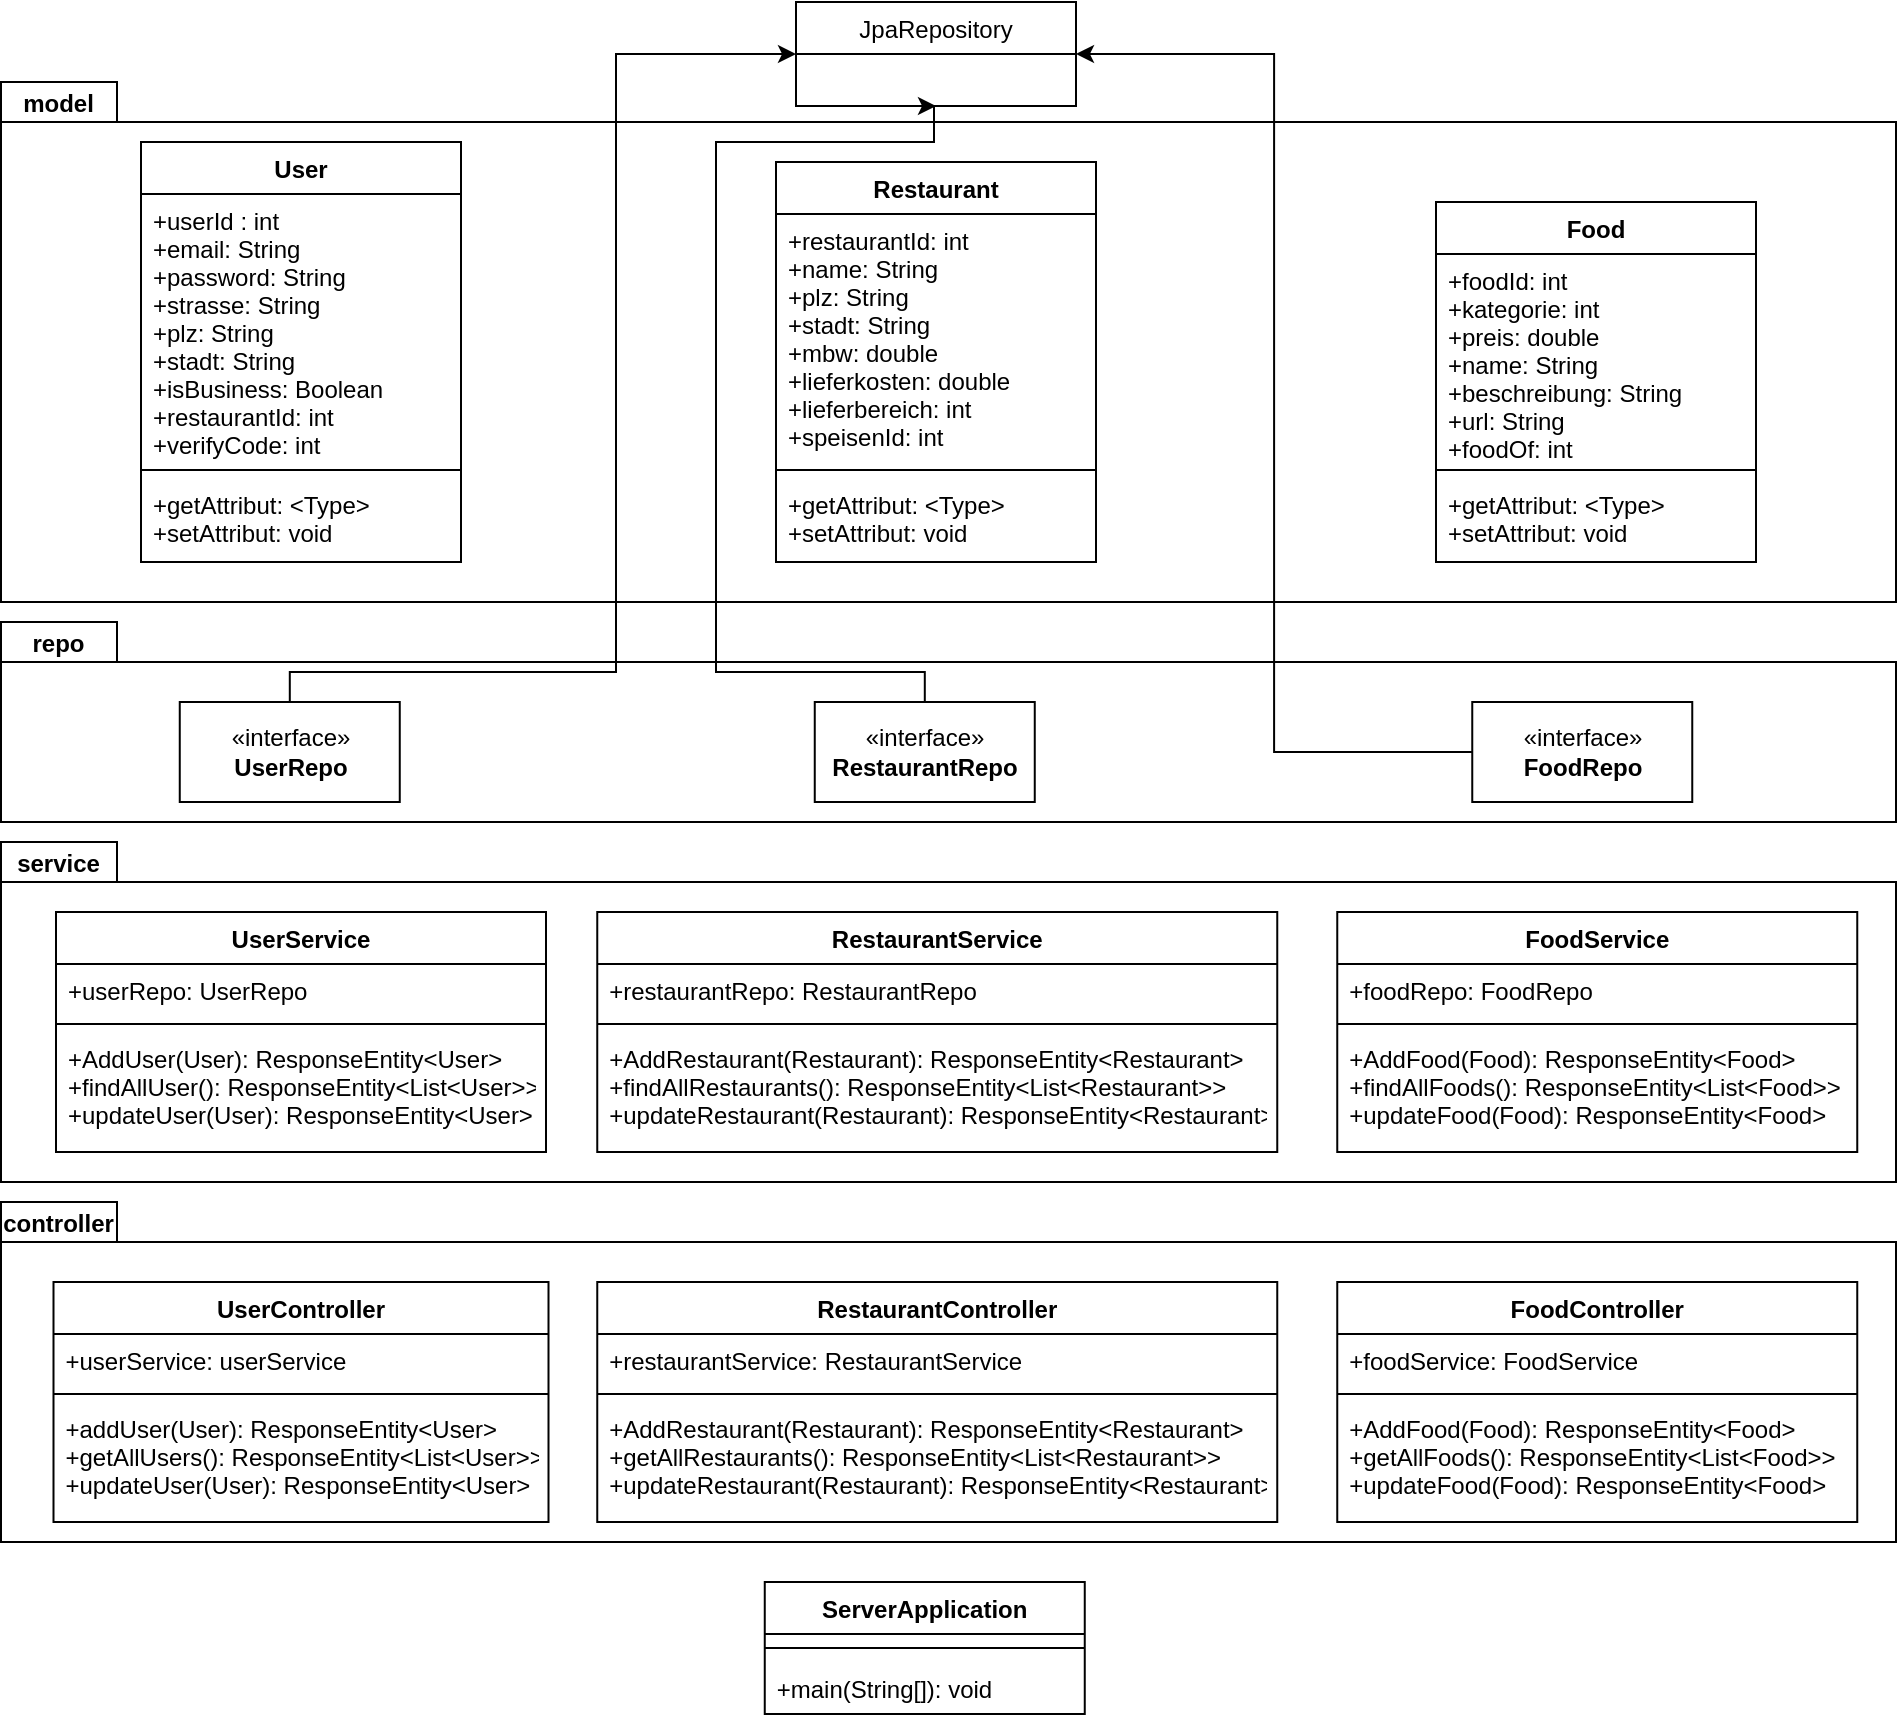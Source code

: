 <mxfile version="15.5.9" type="device"><diagram id="yAbwxyWx6tMUbFB4MgU-" name="Page-1"><mxGraphModel dx="1422" dy="752" grid="1" gridSize="10" guides="1" tooltips="1" connect="1" arrows="1" fold="1" page="1" pageScale="1" pageWidth="827" pageHeight="1169" math="0" shadow="0"><root><mxCell id="0"/><mxCell id="1" parent="0"/><mxCell id="W-y_C7XGBoGsii3wd453-127" value="" style="shape=folder;fontStyle=1;spacingTop=10;tabWidth=58;tabHeight=20;tabPosition=left;html=1;" vertex="1" parent="1"><mxGeometry x="12.5" y="610" width="947.5" height="170" as="geometry"/></mxCell><mxCell id="W-y_C7XGBoGsii3wd453-124" value="" style="shape=folder;fontStyle=1;spacingTop=10;tabWidth=58;tabHeight=20;tabPosition=left;html=1;" vertex="1" parent="1"><mxGeometry x="12.5" y="430" width="947.5" height="170" as="geometry"/></mxCell><mxCell id="W-y_C7XGBoGsii3wd453-97" value="" style="shape=folder;fontStyle=1;spacingTop=10;tabWidth=58;tabHeight=20;tabPosition=left;html=1;" vertex="1" parent="1"><mxGeometry x="12.5" y="320" width="947.5" height="100" as="geometry"/></mxCell><mxCell id="W-y_C7XGBoGsii3wd453-94" value="" style="shape=folder;fontStyle=1;spacingTop=10;tabWidth=58;tabHeight=20;tabPosition=left;html=1;" vertex="1" parent="1"><mxGeometry x="12.5" y="50" width="947.5" height="260" as="geometry"/></mxCell><mxCell id="W-y_C7XGBoGsii3wd453-27" value="User" style="swimlane;fontStyle=1;align=center;verticalAlign=top;childLayout=stackLayout;horizontal=1;startSize=26;horizontalStack=0;resizeParent=1;resizeParentMax=0;resizeLast=0;collapsible=1;marginBottom=0;" vertex="1" parent="1"><mxGeometry x="82.5" y="80" width="160" height="210" as="geometry"/></mxCell><mxCell id="W-y_C7XGBoGsii3wd453-28" value="+userId : int&#xA;+email: String&#xA;+password: String&#xA;+strasse: String&#xA;+plz: String&#xA;+stadt: String&#xA;+isBusiness: Boolean&#xA;+restaurantId: int&#xA;+verifyCode: int&#xA;" style="text;strokeColor=none;fillColor=none;align=left;verticalAlign=top;spacingLeft=4;spacingRight=4;overflow=hidden;rotatable=0;points=[[0,0.5],[1,0.5]];portConstraint=eastwest;" vertex="1" parent="W-y_C7XGBoGsii3wd453-27"><mxGeometry y="26" width="160" height="134" as="geometry"/></mxCell><mxCell id="W-y_C7XGBoGsii3wd453-29" value="" style="line;strokeWidth=1;fillColor=none;align=left;verticalAlign=middle;spacingTop=-1;spacingLeft=3;spacingRight=3;rotatable=0;labelPosition=right;points=[];portConstraint=eastwest;" vertex="1" parent="W-y_C7XGBoGsii3wd453-27"><mxGeometry y="160" width="160" height="8" as="geometry"/></mxCell><mxCell id="W-y_C7XGBoGsii3wd453-30" value="+getAttribut: &lt;Type&gt;&#xA;+setAttribut: void&#xA;" style="text;strokeColor=none;fillColor=none;align=left;verticalAlign=top;spacingLeft=4;spacingRight=4;overflow=hidden;rotatable=0;points=[[0,0.5],[1,0.5]];portConstraint=eastwest;" vertex="1" parent="W-y_C7XGBoGsii3wd453-27"><mxGeometry y="168" width="160" height="42" as="geometry"/></mxCell><mxCell id="W-y_C7XGBoGsii3wd453-31" value="Restaurant" style="swimlane;fontStyle=1;align=center;verticalAlign=top;childLayout=stackLayout;horizontal=1;startSize=26;horizontalStack=0;resizeParent=1;resizeParentMax=0;resizeLast=0;collapsible=1;marginBottom=0;" vertex="1" parent="1"><mxGeometry x="400" y="90" width="160" height="200" as="geometry"/></mxCell><mxCell id="W-y_C7XGBoGsii3wd453-32" value="+restaurantId: int&#xA;+name: String&#xA;+plz: String&#xA;+stadt: String&#xA;+mbw: double&#xA;+lieferkosten: double&#xA;+lieferbereich: int&#xA;+speisenId: int&#xA;" style="text;strokeColor=none;fillColor=none;align=left;verticalAlign=top;spacingLeft=4;spacingRight=4;overflow=hidden;rotatable=0;points=[[0,0.5],[1,0.5]];portConstraint=eastwest;" vertex="1" parent="W-y_C7XGBoGsii3wd453-31"><mxGeometry y="26" width="160" height="124" as="geometry"/></mxCell><mxCell id="W-y_C7XGBoGsii3wd453-33" value="" style="line;strokeWidth=1;fillColor=none;align=left;verticalAlign=middle;spacingTop=-1;spacingLeft=3;spacingRight=3;rotatable=0;labelPosition=right;points=[];portConstraint=eastwest;" vertex="1" parent="W-y_C7XGBoGsii3wd453-31"><mxGeometry y="150" width="160" height="8" as="geometry"/></mxCell><mxCell id="W-y_C7XGBoGsii3wd453-34" value="+getAttribut: &lt;Type&gt;&#xA;+setAttribut: void&#xA;" style="text;strokeColor=none;fillColor=none;align=left;verticalAlign=top;spacingLeft=4;spacingRight=4;overflow=hidden;rotatable=0;points=[[0,0.5],[1,0.5]];portConstraint=eastwest;" vertex="1" parent="W-y_C7XGBoGsii3wd453-31"><mxGeometry y="158" width="160" height="42" as="geometry"/></mxCell><mxCell id="W-y_C7XGBoGsii3wd453-35" value="Food" style="swimlane;fontStyle=1;align=center;verticalAlign=top;childLayout=stackLayout;horizontal=1;startSize=26;horizontalStack=0;resizeParent=1;resizeParentMax=0;resizeLast=0;collapsible=1;marginBottom=0;" vertex="1" parent="1"><mxGeometry x="730" y="110" width="160" height="180" as="geometry"/></mxCell><mxCell id="W-y_C7XGBoGsii3wd453-36" value="+foodId: int&#xA;+kategorie: int&#xA;+preis: double&#xA;+name: String&#xA;+beschreibung: String&#xA;+url: String&#xA;+foodOf: int&#xA;" style="text;strokeColor=none;fillColor=none;align=left;verticalAlign=top;spacingLeft=4;spacingRight=4;overflow=hidden;rotatable=0;points=[[0,0.5],[1,0.5]];portConstraint=eastwest;" vertex="1" parent="W-y_C7XGBoGsii3wd453-35"><mxGeometry y="26" width="160" height="104" as="geometry"/></mxCell><mxCell id="W-y_C7XGBoGsii3wd453-37" value="" style="line;strokeWidth=1;fillColor=none;align=left;verticalAlign=middle;spacingTop=-1;spacingLeft=3;spacingRight=3;rotatable=0;labelPosition=right;points=[];portConstraint=eastwest;" vertex="1" parent="W-y_C7XGBoGsii3wd453-35"><mxGeometry y="130" width="160" height="8" as="geometry"/></mxCell><mxCell id="W-y_C7XGBoGsii3wd453-38" value="+getAttribut: &lt;Type&gt;&#xA;+setAttribut: void&#xA;&#xA;&#xA;" style="text;strokeColor=none;fillColor=none;align=left;verticalAlign=top;spacingLeft=4;spacingRight=4;overflow=hidden;rotatable=0;points=[[0,0.5],[1,0.5]];portConstraint=eastwest;" vertex="1" parent="W-y_C7XGBoGsii3wd453-35"><mxGeometry y="138" width="160" height="42" as="geometry"/></mxCell><mxCell id="W-y_C7XGBoGsii3wd453-39" value="RestaurantService" style="swimlane;fontStyle=1;align=center;verticalAlign=top;childLayout=stackLayout;horizontal=1;startSize=26;horizontalStack=0;resizeParent=1;resizeParentMax=0;resizeLast=0;collapsible=1;marginBottom=0;" vertex="1" parent="1"><mxGeometry x="310.63" y="465" width="340" height="120" as="geometry"/></mxCell><mxCell id="W-y_C7XGBoGsii3wd453-40" value="+restaurantRepo: RestaurantRepo" style="text;strokeColor=none;fillColor=none;align=left;verticalAlign=top;spacingLeft=4;spacingRight=4;overflow=hidden;rotatable=0;points=[[0,0.5],[1,0.5]];portConstraint=eastwest;" vertex="1" parent="W-y_C7XGBoGsii3wd453-39"><mxGeometry y="26" width="340" height="26" as="geometry"/></mxCell><mxCell id="W-y_C7XGBoGsii3wd453-41" value="" style="line;strokeWidth=1;fillColor=none;align=left;verticalAlign=middle;spacingTop=-1;spacingLeft=3;spacingRight=3;rotatable=0;labelPosition=right;points=[];portConstraint=eastwest;" vertex="1" parent="W-y_C7XGBoGsii3wd453-39"><mxGeometry y="52" width="340" height="8" as="geometry"/></mxCell><mxCell id="W-y_C7XGBoGsii3wd453-42" value="+AddRestaurant(Restaurant): ResponseEntity&lt;Restaurant&gt;&#xA;+findAllRestaurants(): ResponseEntity&lt;List&lt;Restaurant&gt;&gt;&#xA;+updateRestaurant(Restaurant): ResponseEntity&lt;Restaurant&gt;&#xA;" style="text;strokeColor=none;fillColor=none;align=left;verticalAlign=top;spacingLeft=4;spacingRight=4;overflow=hidden;rotatable=0;points=[[0,0.5],[1,0.5]];portConstraint=eastwest;" vertex="1" parent="W-y_C7XGBoGsii3wd453-39"><mxGeometry y="60" width="340" height="60" as="geometry"/></mxCell><mxCell id="W-y_C7XGBoGsii3wd453-43" value="UserService" style="swimlane;fontStyle=1;align=center;verticalAlign=top;childLayout=stackLayout;horizontal=1;startSize=26;horizontalStack=0;resizeParent=1;resizeParentMax=0;resizeLast=0;collapsible=1;marginBottom=0;" vertex="1" parent="1"><mxGeometry x="40" y="465" width="245" height="120" as="geometry"/></mxCell><mxCell id="W-y_C7XGBoGsii3wd453-44" value="+userRepo: UserRepo" style="text;strokeColor=none;fillColor=none;align=left;verticalAlign=top;spacingLeft=4;spacingRight=4;overflow=hidden;rotatable=0;points=[[0,0.5],[1,0.5]];portConstraint=eastwest;" vertex="1" parent="W-y_C7XGBoGsii3wd453-43"><mxGeometry y="26" width="245" height="26" as="geometry"/></mxCell><mxCell id="W-y_C7XGBoGsii3wd453-45" value="" style="line;strokeWidth=1;fillColor=none;align=left;verticalAlign=middle;spacingTop=-1;spacingLeft=3;spacingRight=3;rotatable=0;labelPosition=right;points=[];portConstraint=eastwest;" vertex="1" parent="W-y_C7XGBoGsii3wd453-43"><mxGeometry y="52" width="245" height="8" as="geometry"/></mxCell><mxCell id="W-y_C7XGBoGsii3wd453-46" value="+AddUser(User): ResponseEntity&lt;User&gt;&#xA;+findAllUser(): ResponseEntity&lt;List&lt;User&gt;&gt;&#xA;+updateUser(User): ResponseEntity&lt;User&gt;&#xA;" style="text;strokeColor=none;fillColor=none;align=left;verticalAlign=top;spacingLeft=4;spacingRight=4;overflow=hidden;rotatable=0;points=[[0,0.5],[1,0.5]];portConstraint=eastwest;" vertex="1" parent="W-y_C7XGBoGsii3wd453-43"><mxGeometry y="60" width="245" height="60" as="geometry"/></mxCell><mxCell id="W-y_C7XGBoGsii3wd453-47" value="FoodService" style="swimlane;fontStyle=1;align=center;verticalAlign=top;childLayout=stackLayout;horizontal=1;startSize=26;horizontalStack=0;resizeParent=1;resizeParentMax=0;resizeLast=0;collapsible=1;marginBottom=0;" vertex="1" parent="1"><mxGeometry x="680.63" y="465" width="260" height="120" as="geometry"/></mxCell><mxCell id="W-y_C7XGBoGsii3wd453-48" value="+foodRepo: FoodRepo" style="text;strokeColor=none;fillColor=none;align=left;verticalAlign=top;spacingLeft=4;spacingRight=4;overflow=hidden;rotatable=0;points=[[0,0.5],[1,0.5]];portConstraint=eastwest;" vertex="1" parent="W-y_C7XGBoGsii3wd453-47"><mxGeometry y="26" width="260" height="26" as="geometry"/></mxCell><mxCell id="W-y_C7XGBoGsii3wd453-49" value="" style="line;strokeWidth=1;fillColor=none;align=left;verticalAlign=middle;spacingTop=-1;spacingLeft=3;spacingRight=3;rotatable=0;labelPosition=right;points=[];portConstraint=eastwest;" vertex="1" parent="W-y_C7XGBoGsii3wd453-47"><mxGeometry y="52" width="260" height="8" as="geometry"/></mxCell><mxCell id="W-y_C7XGBoGsii3wd453-50" value="+AddFood(Food): ResponseEntity&lt;Food&gt;&#xA;+findAllFoods(): ResponseEntity&lt;List&lt;Food&gt;&gt;&#xA;+updateFood(Food): ResponseEntity&lt;Food&gt;&#xA;" style="text;strokeColor=none;fillColor=none;align=left;verticalAlign=top;spacingLeft=4;spacingRight=4;overflow=hidden;rotatable=0;points=[[0,0.5],[1,0.5]];portConstraint=eastwest;" vertex="1" parent="W-y_C7XGBoGsii3wd453-47"><mxGeometry y="60" width="260" height="60" as="geometry"/></mxCell><mxCell id="W-y_C7XGBoGsii3wd453-84" style="edgeStyle=orthogonalEdgeStyle;rounded=0;orthogonalLoop=1;jettySize=auto;html=1;entryX=0;entryY=0.5;entryDx=0;entryDy=0;" edge="1" parent="1" source="W-y_C7XGBoGsii3wd453-51" target="W-y_C7XGBoGsii3wd453-80"><mxGeometry relative="1" as="geometry"><Array as="points"><mxPoint x="320" y="345"/><mxPoint x="320" y="36"/></Array></mxGeometry></mxCell><mxCell id="W-y_C7XGBoGsii3wd453-51" value="«interface»&lt;br&gt;&lt;b&gt;UserRepo&lt;/b&gt;" style="html=1;" vertex="1" parent="1"><mxGeometry x="101.88" y="360" width="110" height="50" as="geometry"/></mxCell><mxCell id="W-y_C7XGBoGsii3wd453-86" style="edgeStyle=orthogonalEdgeStyle;rounded=0;orthogonalLoop=1;jettySize=auto;html=1;entryX=0.5;entryY=1;entryDx=0;entryDy=0;" edge="1" parent="1" source="W-y_C7XGBoGsii3wd453-52" target="W-y_C7XGBoGsii3wd453-80"><mxGeometry relative="1" as="geometry"><Array as="points"><mxPoint x="370" y="345"/><mxPoint x="370" y="80"/><mxPoint x="479" y="80"/><mxPoint x="479" y="62"/></Array></mxGeometry></mxCell><mxCell id="W-y_C7XGBoGsii3wd453-52" value="«interface»&lt;br&gt;&lt;b&gt;RestaurantRepo&lt;/b&gt;" style="html=1;" vertex="1" parent="1"><mxGeometry x="419.38" y="360" width="110" height="50" as="geometry"/></mxCell><mxCell id="W-y_C7XGBoGsii3wd453-90" style="edgeStyle=orthogonalEdgeStyle;rounded=0;orthogonalLoop=1;jettySize=auto;html=1;entryX=1;entryY=0.5;entryDx=0;entryDy=0;" edge="1" parent="1" source="W-y_C7XGBoGsii3wd453-53" target="W-y_C7XGBoGsii3wd453-80"><mxGeometry relative="1" as="geometry"/></mxCell><mxCell id="W-y_C7XGBoGsii3wd453-53" value="«interface»&lt;br&gt;&lt;b&gt;FoodRepo&lt;/b&gt;" style="html=1;" vertex="1" parent="1"><mxGeometry x="748.13" y="360" width="110" height="50" as="geometry"/></mxCell><mxCell id="W-y_C7XGBoGsii3wd453-54" value="UserController" style="swimlane;fontStyle=1;align=center;verticalAlign=top;childLayout=stackLayout;horizontal=1;startSize=26;horizontalStack=0;resizeParent=1;resizeParentMax=0;resizeLast=0;collapsible=1;marginBottom=0;" vertex="1" parent="1"><mxGeometry x="38.75" y="650" width="247.5" height="120" as="geometry"/></mxCell><mxCell id="W-y_C7XGBoGsii3wd453-55" value="+userService: userService" style="text;strokeColor=none;fillColor=none;align=left;verticalAlign=top;spacingLeft=4;spacingRight=4;overflow=hidden;rotatable=0;points=[[0,0.5],[1,0.5]];portConstraint=eastwest;" vertex="1" parent="W-y_C7XGBoGsii3wd453-54"><mxGeometry y="26" width="247.5" height="26" as="geometry"/></mxCell><mxCell id="W-y_C7XGBoGsii3wd453-56" value="" style="line;strokeWidth=1;fillColor=none;align=left;verticalAlign=middle;spacingTop=-1;spacingLeft=3;spacingRight=3;rotatable=0;labelPosition=right;points=[];portConstraint=eastwest;" vertex="1" parent="W-y_C7XGBoGsii3wd453-54"><mxGeometry y="52" width="247.5" height="8" as="geometry"/></mxCell><mxCell id="W-y_C7XGBoGsii3wd453-57" value="+addUser(User): ResponseEntity&lt;User&gt;&#xA;+getAllUsers(): ResponseEntity&lt;List&lt;User&gt;&gt;&#xA;+updateUser(User): ResponseEntity&lt;User&gt;&#xA;" style="text;strokeColor=none;fillColor=none;align=left;verticalAlign=top;spacingLeft=4;spacingRight=4;overflow=hidden;rotatable=0;points=[[0,0.5],[1,0.5]];portConstraint=eastwest;" vertex="1" parent="W-y_C7XGBoGsii3wd453-54"><mxGeometry y="60" width="247.5" height="60" as="geometry"/></mxCell><mxCell id="W-y_C7XGBoGsii3wd453-58" value="RestaurantController" style="swimlane;fontStyle=1;align=center;verticalAlign=top;childLayout=stackLayout;horizontal=1;startSize=26;horizontalStack=0;resizeParent=1;resizeParentMax=0;resizeLast=0;collapsible=1;marginBottom=0;" vertex="1" parent="1"><mxGeometry x="310.63" y="650" width="340" height="120" as="geometry"/></mxCell><mxCell id="W-y_C7XGBoGsii3wd453-59" value="+restaurantService: RestaurantService" style="text;strokeColor=none;fillColor=none;align=left;verticalAlign=top;spacingLeft=4;spacingRight=4;overflow=hidden;rotatable=0;points=[[0,0.5],[1,0.5]];portConstraint=eastwest;" vertex="1" parent="W-y_C7XGBoGsii3wd453-58"><mxGeometry y="26" width="340" height="26" as="geometry"/></mxCell><mxCell id="W-y_C7XGBoGsii3wd453-60" value="" style="line;strokeWidth=1;fillColor=none;align=left;verticalAlign=middle;spacingTop=-1;spacingLeft=3;spacingRight=3;rotatable=0;labelPosition=right;points=[];portConstraint=eastwest;" vertex="1" parent="W-y_C7XGBoGsii3wd453-58"><mxGeometry y="52" width="340" height="8" as="geometry"/></mxCell><mxCell id="W-y_C7XGBoGsii3wd453-61" value="+AddRestaurant(Restaurant): ResponseEntity&lt;Restaurant&gt;&#xA;+getAllRestaurants(): ResponseEntity&lt;List&lt;Restaurant&gt;&gt;&#xA;+updateRestaurant(Restaurant): ResponseEntity&lt;Restaurant&gt;&#xA;&#xA;&#xA;" style="text;strokeColor=none;fillColor=none;align=left;verticalAlign=top;spacingLeft=4;spacingRight=4;overflow=hidden;rotatable=0;points=[[0,0.5],[1,0.5]];portConstraint=eastwest;" vertex="1" parent="W-y_C7XGBoGsii3wd453-58"><mxGeometry y="60" width="340" height="60" as="geometry"/></mxCell><mxCell id="W-y_C7XGBoGsii3wd453-62" value="FoodController" style="swimlane;fontStyle=1;align=center;verticalAlign=top;childLayout=stackLayout;horizontal=1;startSize=26;horizontalStack=0;resizeParent=1;resizeParentMax=0;resizeLast=0;collapsible=1;marginBottom=0;" vertex="1" parent="1"><mxGeometry x="680.63" y="650" width="260" height="120" as="geometry"/></mxCell><mxCell id="W-y_C7XGBoGsii3wd453-63" value="+foodService: FoodService" style="text;strokeColor=none;fillColor=none;align=left;verticalAlign=top;spacingLeft=4;spacingRight=4;overflow=hidden;rotatable=0;points=[[0,0.5],[1,0.5]];portConstraint=eastwest;" vertex="1" parent="W-y_C7XGBoGsii3wd453-62"><mxGeometry y="26" width="260" height="26" as="geometry"/></mxCell><mxCell id="W-y_C7XGBoGsii3wd453-64" value="" style="line;strokeWidth=1;fillColor=none;align=left;verticalAlign=middle;spacingTop=-1;spacingLeft=3;spacingRight=3;rotatable=0;labelPosition=right;points=[];portConstraint=eastwest;" vertex="1" parent="W-y_C7XGBoGsii3wd453-62"><mxGeometry y="52" width="260" height="8" as="geometry"/></mxCell><mxCell id="W-y_C7XGBoGsii3wd453-65" value="+AddFood(Food): ResponseEntity&lt;Food&gt;&#xA;+getAllFoods(): ResponseEntity&lt;List&lt;Food&gt;&gt;&#xA;+updateFood(Food): ResponseEntity&lt;Food&gt;&#xA;" style="text;strokeColor=none;fillColor=none;align=left;verticalAlign=top;spacingLeft=4;spacingRight=4;overflow=hidden;rotatable=0;points=[[0,0.5],[1,0.5]];portConstraint=eastwest;" vertex="1" parent="W-y_C7XGBoGsii3wd453-62"><mxGeometry y="60" width="260" height="60" as="geometry"/></mxCell><mxCell id="W-y_C7XGBoGsii3wd453-72" value="ServerApplication" style="swimlane;fontStyle=1;align=center;verticalAlign=top;childLayout=stackLayout;horizontal=1;startSize=26;horizontalStack=0;resizeParent=1;resizeParentMax=0;resizeLast=0;collapsible=1;marginBottom=0;" vertex="1" parent="1"><mxGeometry x="394.38" y="800" width="160" height="66" as="geometry"/></mxCell><mxCell id="W-y_C7XGBoGsii3wd453-74" value="" style="line;strokeWidth=1;fillColor=none;align=left;verticalAlign=middle;spacingTop=-1;spacingLeft=3;spacingRight=3;rotatable=0;labelPosition=right;points=[];portConstraint=eastwest;" vertex="1" parent="W-y_C7XGBoGsii3wd453-72"><mxGeometry y="26" width="160" height="14" as="geometry"/></mxCell><mxCell id="W-y_C7XGBoGsii3wd453-75" value="+main(String[]): void" style="text;strokeColor=none;fillColor=none;align=left;verticalAlign=top;spacingLeft=4;spacingRight=4;overflow=hidden;rotatable=0;points=[[0,0.5],[1,0.5]];portConstraint=eastwest;" vertex="1" parent="W-y_C7XGBoGsii3wd453-72"><mxGeometry y="40" width="160" height="26" as="geometry"/></mxCell><mxCell id="W-y_C7XGBoGsii3wd453-80" value="JpaRepository" style="swimlane;fontStyle=0;childLayout=stackLayout;horizontal=1;startSize=26;fillColor=none;horizontalStack=0;resizeParent=1;resizeParentMax=0;resizeLast=0;collapsible=1;marginBottom=0;" vertex="1" parent="1"><mxGeometry x="410" y="10" width="140" height="52" as="geometry"/></mxCell><mxCell id="W-y_C7XGBoGsii3wd453-96" value="model" style="text;align=center;fontStyle=1;verticalAlign=middle;spacingLeft=3;spacingRight=3;strokeColor=none;rotatable=0;points=[[0,0.5],[1,0.5]];portConstraint=eastwest;" vertex="1" parent="1"><mxGeometry x="12.5" y="50" width="57.5" height="20" as="geometry"/></mxCell><mxCell id="W-y_C7XGBoGsii3wd453-99" value="repo" style="text;align=center;fontStyle=1;verticalAlign=middle;spacingLeft=3;spacingRight=3;strokeColor=none;rotatable=0;points=[[0,0.5],[1,0.5]];portConstraint=eastwest;" vertex="1" parent="1"><mxGeometry x="12.5" y="320" width="57.5" height="20" as="geometry"/></mxCell><mxCell id="W-y_C7XGBoGsii3wd453-125" value="service" style="text;align=center;fontStyle=1;verticalAlign=middle;spacingLeft=3;spacingRight=3;strokeColor=none;rotatable=0;points=[[0,0.5],[1,0.5]];portConstraint=eastwest;" vertex="1" parent="1"><mxGeometry x="12.5" y="430" width="57.5" height="20" as="geometry"/></mxCell><mxCell id="W-y_C7XGBoGsii3wd453-128" value="controller" style="text;align=center;fontStyle=1;verticalAlign=middle;spacingLeft=3;spacingRight=3;strokeColor=none;rotatable=0;points=[[0,0.5],[1,0.5]];portConstraint=eastwest;" vertex="1" parent="1"><mxGeometry x="12.5" y="610" width="57.5" height="20" as="geometry"/></mxCell></root></mxGraphModel></diagram></mxfile>